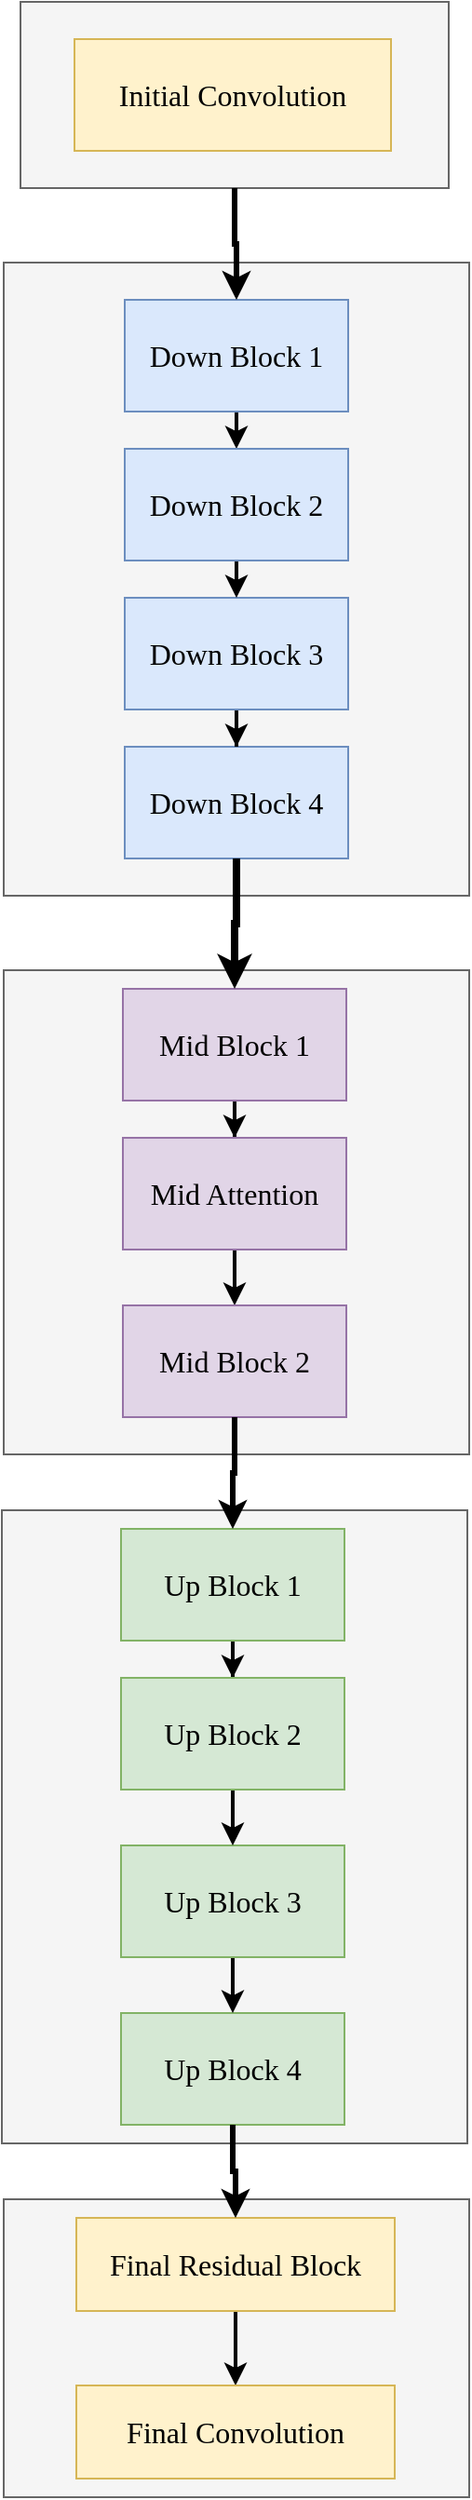 <mxfile version="25.0.1">
  <diagram name="第 1 页" id="66YhQin31Ah11RK6Vbtm">
    <mxGraphModel dx="1434" dy="1865" grid="1" gridSize="10" guides="1" tooltips="1" connect="1" arrows="1" fold="1" page="1" pageScale="1" pageWidth="827" pageHeight="1169" math="0" shadow="0">
      <root>
        <mxCell id="0" />
        <mxCell id="1" parent="0" />
        <mxCell id="vvas3Hs5nT01fyNB_Ypp-20" value="" style="group" vertex="1" connectable="0" parent="1">
          <mxGeometry x="299" y="-130" width="230" height="100" as="geometry" />
        </mxCell>
        <mxCell id="vvas3Hs5nT01fyNB_Ypp-19" value="" style="rounded=0;whiteSpace=wrap;html=1;fillColor=#f5f5f5;fontColor=#333333;strokeColor=#666666;" vertex="1" parent="vvas3Hs5nT01fyNB_Ypp-20">
          <mxGeometry width="230" height="100" as="geometry" />
        </mxCell>
        <mxCell id="vvas3Hs5nT01fyNB_Ypp-16" value="&lt;font face=&quot;Times New Roman&quot;&gt;&lt;span style=&quot;font-size: 16px;&quot;&gt;Initial Convolution&lt;/span&gt;&lt;/font&gt;" style="rounded=0;whiteSpace=wrap;html=1;fillColor=#fff2cc;strokeColor=#d6b656;" vertex="1" parent="vvas3Hs5nT01fyNB_Ypp-20">
          <mxGeometry x="29" y="20" width="170" height="60" as="geometry" />
        </mxCell>
        <mxCell id="vvas3Hs5nT01fyNB_Ypp-23" value="" style="group" vertex="1" connectable="0" parent="1">
          <mxGeometry x="290" y="10" width="250" height="340" as="geometry" />
        </mxCell>
        <mxCell id="vvas3Hs5nT01fyNB_Ypp-21" value="" style="rounded=0;whiteSpace=wrap;html=1;fillColor=#f5f5f5;fontColor=#333333;strokeColor=#666666;" vertex="1" parent="vvas3Hs5nT01fyNB_Ypp-23">
          <mxGeometry width="250" height="340" as="geometry" />
        </mxCell>
        <mxCell id="vvas3Hs5nT01fyNB_Ypp-32" style="edgeStyle=orthogonalEdgeStyle;rounded=0;orthogonalLoop=1;jettySize=auto;html=1;exitX=0.5;exitY=1;exitDx=0;exitDy=0;entryX=0.5;entryY=0;entryDx=0;entryDy=0;strokeWidth=2;" edge="1" parent="vvas3Hs5nT01fyNB_Ypp-23" source="vvas3Hs5nT01fyNB_Ypp-1" target="vvas3Hs5nT01fyNB_Ypp-4">
          <mxGeometry relative="1" as="geometry" />
        </mxCell>
        <mxCell id="vvas3Hs5nT01fyNB_Ypp-1" value="&lt;font face=&quot;Times New Roman&quot; style=&quot;font-size: 16px;&quot;&gt;Down Block 1&lt;/font&gt;" style="rounded=0;whiteSpace=wrap;html=1;fillColor=#dae8fc;strokeColor=#6c8ebf;flipH=0;flipV=1;" vertex="1" parent="vvas3Hs5nT01fyNB_Ypp-23">
          <mxGeometry x="65" y="20" width="120" height="60" as="geometry" />
        </mxCell>
        <mxCell id="vvas3Hs5nT01fyNB_Ypp-2" value="&lt;font face=&quot;Times New Roman&quot; style=&quot;font-size: 16px;&quot;&gt;Down Block 4&lt;/font&gt;" style="rounded=0;whiteSpace=wrap;html=1;fillColor=#dae8fc;strokeColor=#6c8ebf;flipH=0;flipV=1;" vertex="1" parent="vvas3Hs5nT01fyNB_Ypp-23">
          <mxGeometry x="65" y="260" width="120" height="60" as="geometry" />
        </mxCell>
        <mxCell id="vvas3Hs5nT01fyNB_Ypp-34" value="" style="edgeStyle=orthogonalEdgeStyle;rounded=0;orthogonalLoop=1;jettySize=auto;html=1;strokeWidth=2;" edge="1" parent="vvas3Hs5nT01fyNB_Ypp-23" source="vvas3Hs5nT01fyNB_Ypp-3" target="vvas3Hs5nT01fyNB_Ypp-2">
          <mxGeometry relative="1" as="geometry" />
        </mxCell>
        <mxCell id="vvas3Hs5nT01fyNB_Ypp-3" value="&lt;font face=&quot;Times New Roman&quot; style=&quot;font-size: 16px;&quot;&gt;Down Block 3&lt;/font&gt;" style="rounded=0;whiteSpace=wrap;html=1;fillColor=#dae8fc;strokeColor=#6c8ebf;flipH=0;flipV=1;" vertex="1" parent="vvas3Hs5nT01fyNB_Ypp-23">
          <mxGeometry x="65" y="180" width="120" height="60" as="geometry" />
        </mxCell>
        <mxCell id="vvas3Hs5nT01fyNB_Ypp-33" style="edgeStyle=orthogonalEdgeStyle;rounded=0;orthogonalLoop=1;jettySize=auto;html=1;exitX=0.5;exitY=1;exitDx=0;exitDy=0;entryX=0.5;entryY=0;entryDx=0;entryDy=0;strokeWidth=2;" edge="1" parent="vvas3Hs5nT01fyNB_Ypp-23" source="vvas3Hs5nT01fyNB_Ypp-4" target="vvas3Hs5nT01fyNB_Ypp-3">
          <mxGeometry relative="1" as="geometry" />
        </mxCell>
        <mxCell id="vvas3Hs5nT01fyNB_Ypp-4" value="&lt;font face=&quot;Times New Roman&quot; style=&quot;font-size: 16px;&quot;&gt;Down Block 2&lt;/font&gt;" style="rounded=0;whiteSpace=wrap;html=1;fillColor=#dae8fc;strokeColor=#6c8ebf;flipH=0;flipV=1;" vertex="1" parent="vvas3Hs5nT01fyNB_Ypp-23">
          <mxGeometry x="65" y="100" width="120" height="60" as="geometry" />
        </mxCell>
        <mxCell id="vvas3Hs5nT01fyNB_Ypp-25" value="" style="group" vertex="1" connectable="0" parent="1">
          <mxGeometry x="290" y="390" width="250" height="260" as="geometry" />
        </mxCell>
        <mxCell id="vvas3Hs5nT01fyNB_Ypp-24" value="" style="rounded=0;whiteSpace=wrap;html=1;fillColor=#f5f5f5;fontColor=#333333;strokeColor=#666666;" vertex="1" parent="vvas3Hs5nT01fyNB_Ypp-25">
          <mxGeometry width="250" height="260" as="geometry" />
        </mxCell>
        <mxCell id="vvas3Hs5nT01fyNB_Ypp-36" style="edgeStyle=orthogonalEdgeStyle;rounded=0;orthogonalLoop=1;jettySize=auto;html=1;entryX=0.5;entryY=0;entryDx=0;entryDy=0;strokeWidth=2;" edge="1" parent="vvas3Hs5nT01fyNB_Ypp-25" source="vvas3Hs5nT01fyNB_Ypp-10" target="vvas3Hs5nT01fyNB_Ypp-11">
          <mxGeometry relative="1" as="geometry" />
        </mxCell>
        <mxCell id="vvas3Hs5nT01fyNB_Ypp-10" value="&lt;font face=&quot;Times New Roman&quot;&gt;&lt;span style=&quot;font-size: 16px;&quot;&gt;Mid Block 1&lt;/span&gt;&lt;/font&gt;" style="rounded=0;whiteSpace=wrap;html=1;fillColor=#e1d5e7;strokeColor=#9673a6;" vertex="1" parent="vvas3Hs5nT01fyNB_Ypp-25">
          <mxGeometry x="64" y="10" width="120" height="60" as="geometry" />
        </mxCell>
        <mxCell id="vvas3Hs5nT01fyNB_Ypp-37" style="edgeStyle=orthogonalEdgeStyle;rounded=0;orthogonalLoop=1;jettySize=auto;html=1;entryX=0.5;entryY=0;entryDx=0;entryDy=0;strokeWidth=2;" edge="1" parent="vvas3Hs5nT01fyNB_Ypp-25" source="vvas3Hs5nT01fyNB_Ypp-11" target="vvas3Hs5nT01fyNB_Ypp-12">
          <mxGeometry relative="1" as="geometry" />
        </mxCell>
        <mxCell id="vvas3Hs5nT01fyNB_Ypp-11" value="&lt;font face=&quot;Times New Roman&quot;&gt;&lt;span style=&quot;font-size: 16px;&quot;&gt;Mid Attention&lt;/span&gt;&lt;/font&gt;" style="rounded=0;whiteSpace=wrap;html=1;fillColor=#e1d5e7;strokeColor=#9673a6;" vertex="1" parent="vvas3Hs5nT01fyNB_Ypp-25">
          <mxGeometry x="64" y="90" width="120" height="60" as="geometry" />
        </mxCell>
        <mxCell id="vvas3Hs5nT01fyNB_Ypp-12" value="&lt;font face=&quot;Times New Roman&quot;&gt;&lt;span style=&quot;font-size: 16px;&quot;&gt;Mid Block 2&lt;/span&gt;&lt;/font&gt;" style="rounded=0;whiteSpace=wrap;html=1;fillColor=#e1d5e7;strokeColor=#9673a6;" vertex="1" parent="vvas3Hs5nT01fyNB_Ypp-25">
          <mxGeometry x="64" y="180" width="120" height="60" as="geometry" />
        </mxCell>
        <mxCell id="vvas3Hs5nT01fyNB_Ypp-27" value="" style="group" vertex="1" connectable="0" parent="1">
          <mxGeometry x="289" y="680" width="250" height="340" as="geometry" />
        </mxCell>
        <mxCell id="vvas3Hs5nT01fyNB_Ypp-26" value="" style="rounded=0;whiteSpace=wrap;html=1;fillColor=#f5f5f5;fontColor=#333333;strokeColor=#666666;" vertex="1" parent="vvas3Hs5nT01fyNB_Ypp-27">
          <mxGeometry width="250" height="340" as="geometry" />
        </mxCell>
        <mxCell id="vvas3Hs5nT01fyNB_Ypp-39" style="edgeStyle=orthogonalEdgeStyle;rounded=0;orthogonalLoop=1;jettySize=auto;html=1;entryX=0.5;entryY=0;entryDx=0;entryDy=0;strokeWidth=2;" edge="1" parent="vvas3Hs5nT01fyNB_Ypp-27" source="vvas3Hs5nT01fyNB_Ypp-6" target="vvas3Hs5nT01fyNB_Ypp-9">
          <mxGeometry relative="1" as="geometry" />
        </mxCell>
        <mxCell id="vvas3Hs5nT01fyNB_Ypp-6" value="&lt;font face=&quot;Times New Roman&quot; style=&quot;font-size: 16px;&quot;&gt;Up Block 1&lt;/font&gt;" style="rounded=0;whiteSpace=wrap;html=1;fillColor=#d5e8d4;strokeColor=#82b366;flipH=1;flipV=1;" vertex="1" parent="vvas3Hs5nT01fyNB_Ypp-27">
          <mxGeometry x="64" y="10" width="120" height="60" as="geometry" />
        </mxCell>
        <mxCell id="vvas3Hs5nT01fyNB_Ypp-7" value="&lt;font face=&quot;Times New Roman&quot; style=&quot;font-size: 16px;&quot;&gt;Up Block 4&lt;/font&gt;" style="rounded=0;whiteSpace=wrap;html=1;fillColor=#d5e8d4;strokeColor=#82b366;flipH=1;flipV=1;" vertex="1" parent="vvas3Hs5nT01fyNB_Ypp-27">
          <mxGeometry x="64" y="270" width="120" height="60" as="geometry" />
        </mxCell>
        <mxCell id="vvas3Hs5nT01fyNB_Ypp-41" style="edgeStyle=orthogonalEdgeStyle;rounded=0;orthogonalLoop=1;jettySize=auto;html=1;entryX=0.5;entryY=0;entryDx=0;entryDy=0;strokeWidth=2;" edge="1" parent="vvas3Hs5nT01fyNB_Ypp-27" source="vvas3Hs5nT01fyNB_Ypp-8" target="vvas3Hs5nT01fyNB_Ypp-7">
          <mxGeometry relative="1" as="geometry" />
        </mxCell>
        <mxCell id="vvas3Hs5nT01fyNB_Ypp-8" value="&lt;font face=&quot;Times New Roman&quot; style=&quot;font-size: 16px;&quot;&gt;Up Block 3&lt;/font&gt;" style="rounded=0;whiteSpace=wrap;html=1;fillColor=#d5e8d4;strokeColor=#82b366;flipH=1;flipV=1;" vertex="1" parent="vvas3Hs5nT01fyNB_Ypp-27">
          <mxGeometry x="64" y="180" width="120" height="60" as="geometry" />
        </mxCell>
        <mxCell id="vvas3Hs5nT01fyNB_Ypp-40" style="edgeStyle=orthogonalEdgeStyle;rounded=0;orthogonalLoop=1;jettySize=auto;html=1;entryX=0.5;entryY=0;entryDx=0;entryDy=0;strokeWidth=2;" edge="1" parent="vvas3Hs5nT01fyNB_Ypp-27" source="vvas3Hs5nT01fyNB_Ypp-9" target="vvas3Hs5nT01fyNB_Ypp-8">
          <mxGeometry relative="1" as="geometry" />
        </mxCell>
        <mxCell id="vvas3Hs5nT01fyNB_Ypp-9" value="&lt;font face=&quot;Times New Roman&quot; style=&quot;font-size: 16px;&quot;&gt;Up Block 2&lt;/font&gt;" style="rounded=0;whiteSpace=wrap;html=1;fillColor=#d5e8d4;strokeColor=#82b366;flipH=1;flipV=1;" vertex="1" parent="vvas3Hs5nT01fyNB_Ypp-27">
          <mxGeometry x="64" y="90" width="120" height="60" as="geometry" />
        </mxCell>
        <mxCell id="vvas3Hs5nT01fyNB_Ypp-29" value="" style="group" vertex="1" connectable="0" parent="1">
          <mxGeometry x="290" y="1050" width="250" height="160" as="geometry" />
        </mxCell>
        <mxCell id="vvas3Hs5nT01fyNB_Ypp-28" value="" style="rounded=0;whiteSpace=wrap;html=1;fillColor=#f5f5f5;fontColor=#333333;strokeColor=#666666;" vertex="1" parent="vvas3Hs5nT01fyNB_Ypp-29">
          <mxGeometry width="250" height="160" as="geometry" />
        </mxCell>
        <mxCell id="vvas3Hs5nT01fyNB_Ypp-44" style="edgeStyle=orthogonalEdgeStyle;rounded=0;orthogonalLoop=1;jettySize=auto;html=1;strokeWidth=2;" edge="1" parent="vvas3Hs5nT01fyNB_Ypp-29" source="vvas3Hs5nT01fyNB_Ypp-13" target="vvas3Hs5nT01fyNB_Ypp-15">
          <mxGeometry relative="1" as="geometry" />
        </mxCell>
        <mxCell id="vvas3Hs5nT01fyNB_Ypp-13" value="&lt;font face=&quot;Times New Roman&quot;&gt;&lt;span style=&quot;font-size: 16px;&quot;&gt;Final Residual Block&lt;/span&gt;&lt;/font&gt;" style="rounded=0;whiteSpace=wrap;html=1;fillColor=#fff2cc;strokeColor=#d6b656;" vertex="1" parent="vvas3Hs5nT01fyNB_Ypp-29">
          <mxGeometry x="39" y="10" width="171" height="50" as="geometry" />
        </mxCell>
        <mxCell id="vvas3Hs5nT01fyNB_Ypp-15" value="&lt;font face=&quot;Times New Roman&quot;&gt;&lt;span style=&quot;font-size: 16px;&quot;&gt;Final Convolution&lt;/span&gt;&lt;/font&gt;" style="rounded=0;whiteSpace=wrap;html=1;fillColor=#fff2cc;strokeColor=#d6b656;" vertex="1" parent="vvas3Hs5nT01fyNB_Ypp-29">
          <mxGeometry x="39" y="100" width="171" height="50" as="geometry" />
        </mxCell>
        <mxCell id="vvas3Hs5nT01fyNB_Ypp-31" style="edgeStyle=orthogonalEdgeStyle;rounded=0;orthogonalLoop=1;jettySize=auto;html=1;entryX=0.5;entryY=0;entryDx=0;entryDy=0;strokeWidth=3;" edge="1" parent="1" source="vvas3Hs5nT01fyNB_Ypp-19" target="vvas3Hs5nT01fyNB_Ypp-1">
          <mxGeometry relative="1" as="geometry" />
        </mxCell>
        <mxCell id="vvas3Hs5nT01fyNB_Ypp-35" style="edgeStyle=orthogonalEdgeStyle;rounded=0;orthogonalLoop=1;jettySize=auto;html=1;entryX=0.5;entryY=0;entryDx=0;entryDy=0;strokeWidth=4;" edge="1" parent="1" source="vvas3Hs5nT01fyNB_Ypp-2" target="vvas3Hs5nT01fyNB_Ypp-10">
          <mxGeometry relative="1" as="geometry" />
        </mxCell>
        <mxCell id="vvas3Hs5nT01fyNB_Ypp-38" style="edgeStyle=orthogonalEdgeStyle;rounded=0;orthogonalLoop=1;jettySize=auto;html=1;entryX=0.5;entryY=0;entryDx=0;entryDy=0;strokeWidth=3;" edge="1" parent="1" source="vvas3Hs5nT01fyNB_Ypp-12" target="vvas3Hs5nT01fyNB_Ypp-6">
          <mxGeometry relative="1" as="geometry" />
        </mxCell>
        <mxCell id="vvas3Hs5nT01fyNB_Ypp-42" style="edgeStyle=orthogonalEdgeStyle;rounded=0;orthogonalLoop=1;jettySize=auto;html=1;entryX=0.5;entryY=0;entryDx=0;entryDy=0;strokeWidth=3;" edge="1" parent="1" source="vvas3Hs5nT01fyNB_Ypp-7" target="vvas3Hs5nT01fyNB_Ypp-13">
          <mxGeometry relative="1" as="geometry" />
        </mxCell>
      </root>
    </mxGraphModel>
  </diagram>
</mxfile>
